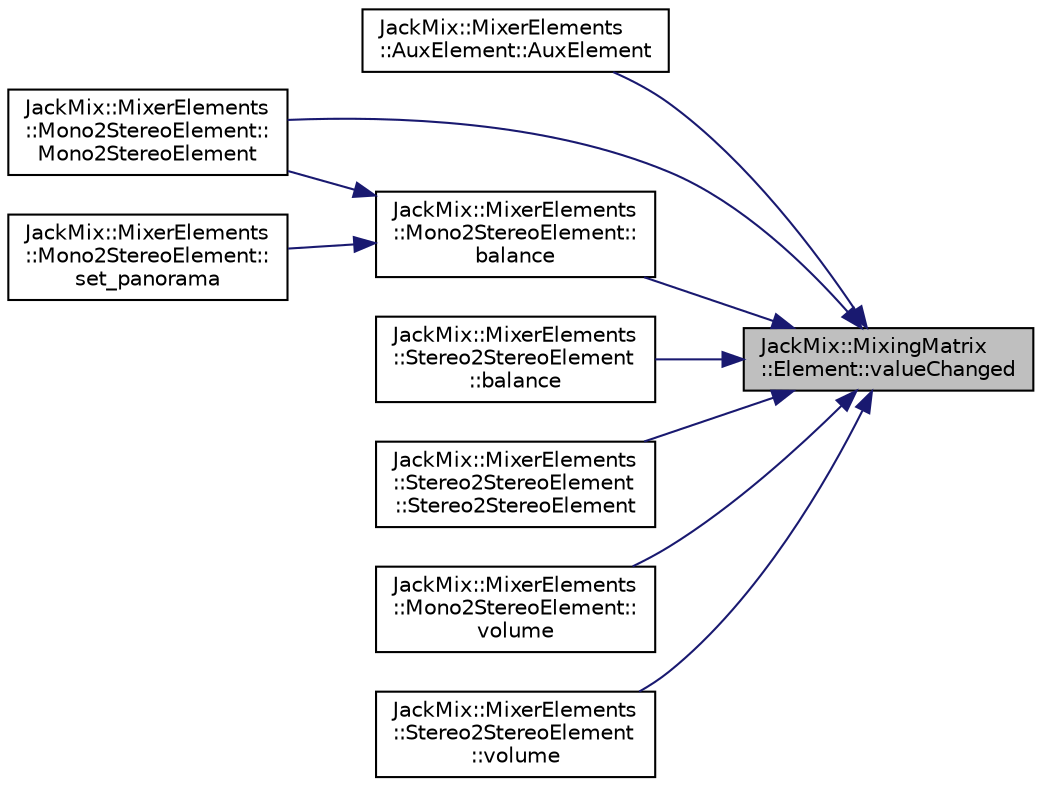 digraph "JackMix::MixingMatrix::Element::valueChanged"
{
 // LATEX_PDF_SIZE
  edge [fontname="Helvetica",fontsize="10",labelfontname="Helvetica",labelfontsize="10"];
  node [fontname="Helvetica",fontsize="10",shape=record];
  rankdir="RL";
  Node1 [label="JackMix::MixingMatrix\l::Element::valueChanged",height=0.2,width=0.4,color="black", fillcolor="grey75", style="filled", fontcolor="black",tooltip=" "];
  Node1 -> Node2 [dir="back",color="midnightblue",fontsize="10",style="solid",fontname="Helvetica"];
  Node2 [label="JackMix::MixerElements\l::AuxElement::AuxElement",height=0.2,width=0.4,color="black", fillcolor="white", style="filled",URL="$df/dbc/class_jack_mix_1_1_mixer_elements_1_1_aux_element.html#ac51dd9e5fba904d42dbcce48a41b48fc",tooltip=" "];
  Node1 -> Node3 [dir="back",color="midnightblue",fontsize="10",style="solid",fontname="Helvetica"];
  Node3 [label="JackMix::MixerElements\l::Mono2StereoElement::\lbalance",height=0.2,width=0.4,color="black", fillcolor="white", style="filled",URL="$d8/d64/class_jack_mix_1_1_mixer_elements_1_1_mono2_stereo_element.html#a5422a9e5c870f7289e44d633956d546f",tooltip=" "];
  Node3 -> Node4 [dir="back",color="midnightblue",fontsize="10",style="solid",fontname="Helvetica"];
  Node4 [label="JackMix::MixerElements\l::Mono2StereoElement::\lMono2StereoElement",height=0.2,width=0.4,color="black", fillcolor="white", style="filled",URL="$d8/d64/class_jack_mix_1_1_mixer_elements_1_1_mono2_stereo_element.html#a5844619981937c6c89d9b6d6e89741e8",tooltip=" "];
  Node3 -> Node5 [dir="back",color="midnightblue",fontsize="10",style="solid",fontname="Helvetica"];
  Node5 [label="JackMix::MixerElements\l::Mono2StereoElement::\lset_panorama",height=0.2,width=0.4,color="black", fillcolor="white", style="filled",URL="$d8/d64/class_jack_mix_1_1_mixer_elements_1_1_mono2_stereo_element.html#a14099499871505a15fe58c62a2b5774e",tooltip=" "];
  Node1 -> Node6 [dir="back",color="midnightblue",fontsize="10",style="solid",fontname="Helvetica"];
  Node6 [label="JackMix::MixerElements\l::Stereo2StereoElement\l::balance",height=0.2,width=0.4,color="black", fillcolor="white", style="filled",URL="$de/d2c/class_jack_mix_1_1_mixer_elements_1_1_stereo2_stereo_element.html#a39cb181820910a4cfd78c9bf9683c5c8",tooltip=" "];
  Node1 -> Node4 [dir="back",color="midnightblue",fontsize="10",style="solid",fontname="Helvetica"];
  Node1 -> Node7 [dir="back",color="midnightblue",fontsize="10",style="solid",fontname="Helvetica"];
  Node7 [label="JackMix::MixerElements\l::Stereo2StereoElement\l::Stereo2StereoElement",height=0.2,width=0.4,color="black", fillcolor="white", style="filled",URL="$de/d2c/class_jack_mix_1_1_mixer_elements_1_1_stereo2_stereo_element.html#a025804fa9eccfdf9be1b2933c621aeed",tooltip=" "];
  Node1 -> Node8 [dir="back",color="midnightblue",fontsize="10",style="solid",fontname="Helvetica"];
  Node8 [label="JackMix::MixerElements\l::Mono2StereoElement::\lvolume",height=0.2,width=0.4,color="black", fillcolor="white", style="filled",URL="$d8/d64/class_jack_mix_1_1_mixer_elements_1_1_mono2_stereo_element.html#a815dc54216fece3d08a5d3955571b1c0",tooltip=" "];
  Node1 -> Node9 [dir="back",color="midnightblue",fontsize="10",style="solid",fontname="Helvetica"];
  Node9 [label="JackMix::MixerElements\l::Stereo2StereoElement\l::volume",height=0.2,width=0.4,color="black", fillcolor="white", style="filled",URL="$de/d2c/class_jack_mix_1_1_mixer_elements_1_1_stereo2_stereo_element.html#ae3b92d9806b95a540c22ea1e41e7c86a",tooltip=" "];
}
